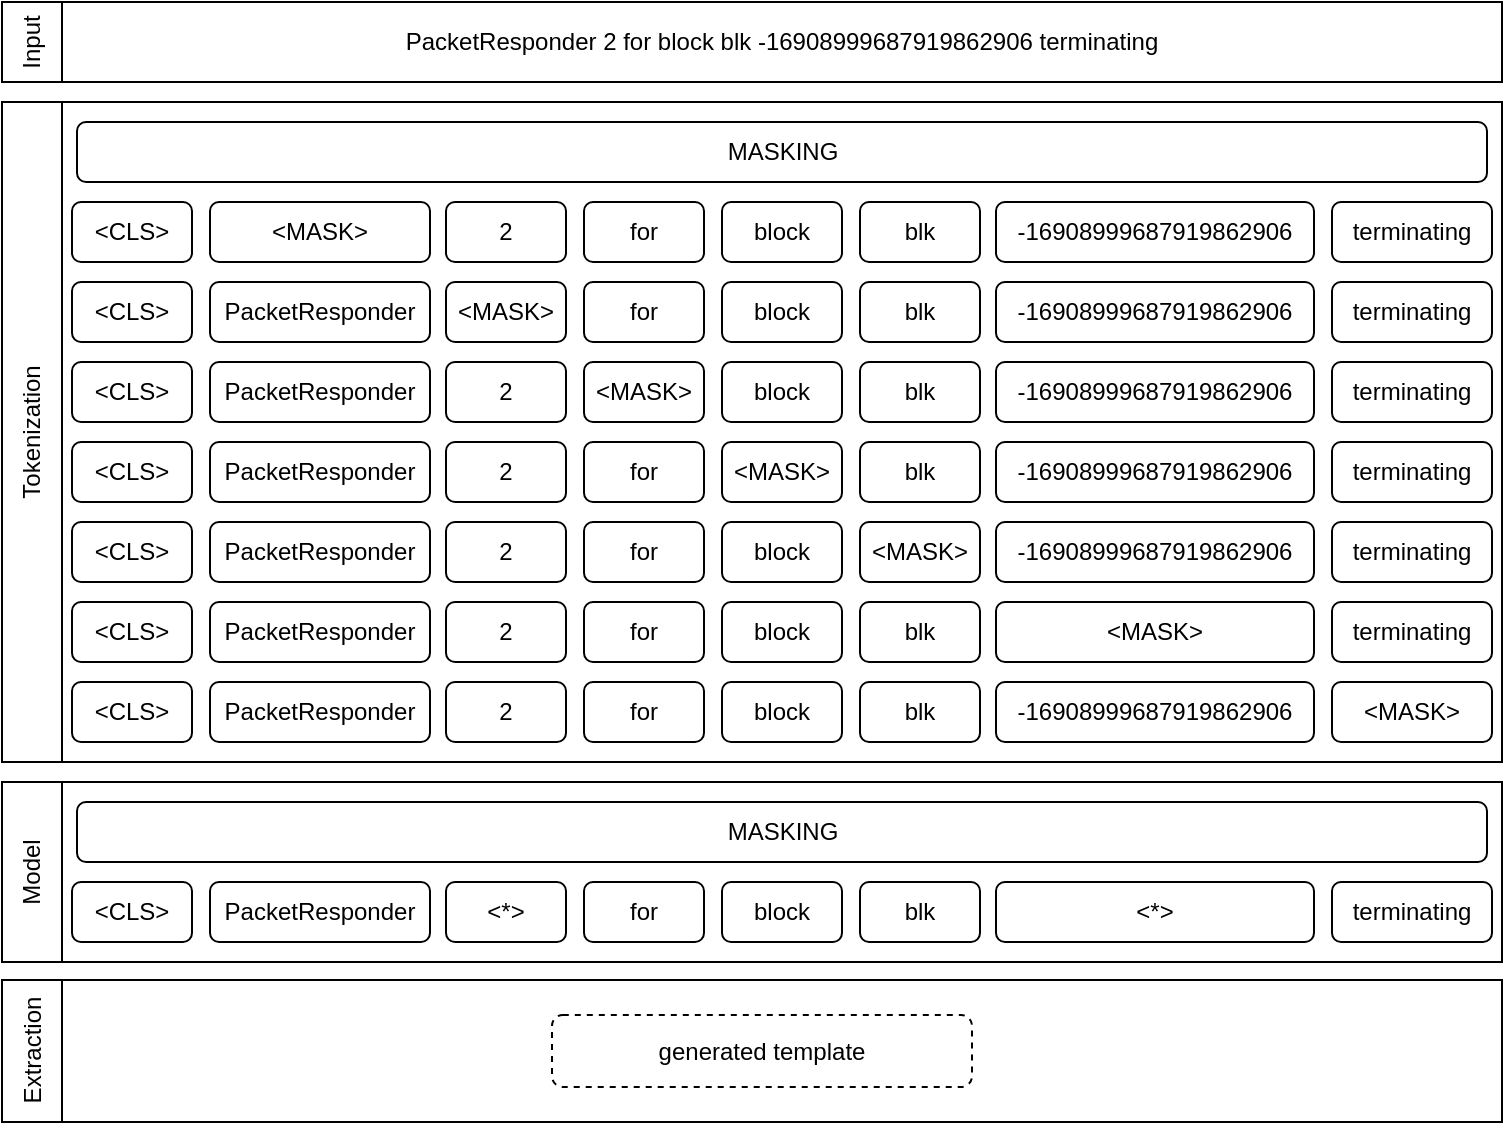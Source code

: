 <mxfile version="22.1.0" type="github">
  <diagram name="第 1 页" id="Vyd8Yfl46zsRTxP9km9b">
    <mxGraphModel dx="1434" dy="790" grid="1" gridSize="10" guides="1" tooltips="1" connect="1" arrows="1" fold="1" page="1" pageScale="1" pageWidth="827" pageHeight="1169" math="0" shadow="0">
      <root>
        <mxCell id="0" />
        <mxCell id="1" parent="0" />
        <mxCell id="wviYo3riZhgNv3Ex5qyw-1" value="" style="group" vertex="1" connectable="0" parent="1">
          <mxGeometry x="120" y="680" width="750" height="560" as="geometry" />
        </mxCell>
        <mxCell id="wviYo3riZhgNv3Ex5qyw-2" value="Input" style="rounded=0;whiteSpace=wrap;html=1;horizontal=0;" vertex="1" parent="wviYo3riZhgNv3Ex5qyw-1">
          <mxGeometry width="30" height="40" as="geometry" />
        </mxCell>
        <mxCell id="wviYo3riZhgNv3Ex5qyw-3" value="PacketResponder 2 for block blk -16908999687919862906 terminating" style="rounded=0;whiteSpace=wrap;html=1;" vertex="1" parent="wviYo3riZhgNv3Ex5qyw-1">
          <mxGeometry x="30" width="720" height="40" as="geometry" />
        </mxCell>
        <mxCell id="wviYo3riZhgNv3Ex5qyw-4" value="Tokenization" style="rounded=0;whiteSpace=wrap;html=1;horizontal=0;" vertex="1" parent="wviYo3riZhgNv3Ex5qyw-1">
          <mxGeometry y="50" width="30" height="330" as="geometry" />
        </mxCell>
        <mxCell id="wviYo3riZhgNv3Ex5qyw-5" value="" style="rounded=0;whiteSpace=wrap;html=1;" vertex="1" parent="wviYo3riZhgNv3Ex5qyw-1">
          <mxGeometry x="30" y="50" width="720" height="330" as="geometry" />
        </mxCell>
        <mxCell id="wviYo3riZhgNv3Ex5qyw-6" value="MASKING" style="rounded=1;whiteSpace=wrap;html=1;" vertex="1" parent="wviYo3riZhgNv3Ex5qyw-1">
          <mxGeometry x="37.5" y="60" width="705" height="30" as="geometry" />
        </mxCell>
        <mxCell id="wviYo3riZhgNv3Ex5qyw-7" value="&amp;lt;CLS&amp;gt;" style="rounded=1;whiteSpace=wrap;html=1;" vertex="1" parent="wviYo3riZhgNv3Ex5qyw-1">
          <mxGeometry x="35" y="100" width="60" height="30" as="geometry" />
        </mxCell>
        <mxCell id="wviYo3riZhgNv3Ex5qyw-8" value="&amp;lt;MASK&amp;gt;" style="rounded=1;whiteSpace=wrap;html=1;" vertex="1" parent="wviYo3riZhgNv3Ex5qyw-1">
          <mxGeometry x="104" y="100" width="110" height="30" as="geometry" />
        </mxCell>
        <mxCell id="wviYo3riZhgNv3Ex5qyw-9" value="2" style="rounded=1;whiteSpace=wrap;html=1;" vertex="1" parent="wviYo3riZhgNv3Ex5qyw-1">
          <mxGeometry x="222" y="100" width="60" height="30" as="geometry" />
        </mxCell>
        <mxCell id="wviYo3riZhgNv3Ex5qyw-10" value="for" style="rounded=1;whiteSpace=wrap;html=1;" vertex="1" parent="wviYo3riZhgNv3Ex5qyw-1">
          <mxGeometry x="291" y="100" width="60" height="30" as="geometry" />
        </mxCell>
        <mxCell id="wviYo3riZhgNv3Ex5qyw-11" value="block" style="rounded=1;whiteSpace=wrap;html=1;" vertex="1" parent="wviYo3riZhgNv3Ex5qyw-1">
          <mxGeometry x="360" y="100" width="60" height="30" as="geometry" />
        </mxCell>
        <mxCell id="wviYo3riZhgNv3Ex5qyw-12" value="blk" style="rounded=1;whiteSpace=wrap;html=1;" vertex="1" parent="wviYo3riZhgNv3Ex5qyw-1">
          <mxGeometry x="429" y="100" width="60" height="30" as="geometry" />
        </mxCell>
        <mxCell id="wviYo3riZhgNv3Ex5qyw-13" value="-16908999687919862906" style="rounded=1;whiteSpace=wrap;html=1;" vertex="1" parent="wviYo3riZhgNv3Ex5qyw-1">
          <mxGeometry x="497" y="100" width="159" height="30" as="geometry" />
        </mxCell>
        <mxCell id="wviYo3riZhgNv3Ex5qyw-14" value="terminating" style="rounded=1;whiteSpace=wrap;html=1;" vertex="1" parent="wviYo3riZhgNv3Ex5qyw-1">
          <mxGeometry x="665" y="100" width="80" height="30" as="geometry" />
        </mxCell>
        <mxCell id="wviYo3riZhgNv3Ex5qyw-15" value="&amp;lt;CLS&amp;gt;" style="rounded=1;whiteSpace=wrap;html=1;" vertex="1" parent="wviYo3riZhgNv3Ex5qyw-1">
          <mxGeometry x="35" y="140" width="60" height="30" as="geometry" />
        </mxCell>
        <mxCell id="wviYo3riZhgNv3Ex5qyw-16" value="PacketResponder" style="rounded=1;whiteSpace=wrap;html=1;" vertex="1" parent="wviYo3riZhgNv3Ex5qyw-1">
          <mxGeometry x="104" y="140" width="110" height="30" as="geometry" />
        </mxCell>
        <mxCell id="wviYo3riZhgNv3Ex5qyw-17" value="&amp;lt;MASK&amp;gt;" style="rounded=1;whiteSpace=wrap;html=1;" vertex="1" parent="wviYo3riZhgNv3Ex5qyw-1">
          <mxGeometry x="222" y="140" width="60" height="30" as="geometry" />
        </mxCell>
        <mxCell id="wviYo3riZhgNv3Ex5qyw-18" value="for" style="rounded=1;whiteSpace=wrap;html=1;" vertex="1" parent="wviYo3riZhgNv3Ex5qyw-1">
          <mxGeometry x="291" y="140" width="60" height="30" as="geometry" />
        </mxCell>
        <mxCell id="wviYo3riZhgNv3Ex5qyw-19" value="block" style="rounded=1;whiteSpace=wrap;html=1;" vertex="1" parent="wviYo3riZhgNv3Ex5qyw-1">
          <mxGeometry x="360" y="140" width="60" height="30" as="geometry" />
        </mxCell>
        <mxCell id="wviYo3riZhgNv3Ex5qyw-20" value="blk" style="rounded=1;whiteSpace=wrap;html=1;" vertex="1" parent="wviYo3riZhgNv3Ex5qyw-1">
          <mxGeometry x="429" y="140" width="60" height="30" as="geometry" />
        </mxCell>
        <mxCell id="wviYo3riZhgNv3Ex5qyw-21" value="-16908999687919862906" style="rounded=1;whiteSpace=wrap;html=1;" vertex="1" parent="wviYo3riZhgNv3Ex5qyw-1">
          <mxGeometry x="497" y="140" width="159" height="30" as="geometry" />
        </mxCell>
        <mxCell id="wviYo3riZhgNv3Ex5qyw-22" value="terminating" style="rounded=1;whiteSpace=wrap;html=1;" vertex="1" parent="wviYo3riZhgNv3Ex5qyw-1">
          <mxGeometry x="665" y="140" width="80" height="30" as="geometry" />
        </mxCell>
        <mxCell id="wviYo3riZhgNv3Ex5qyw-23" value="&amp;lt;CLS&amp;gt;" style="rounded=1;whiteSpace=wrap;html=1;" vertex="1" parent="wviYo3riZhgNv3Ex5qyw-1">
          <mxGeometry x="35" y="180" width="60" height="30" as="geometry" />
        </mxCell>
        <mxCell id="wviYo3riZhgNv3Ex5qyw-24" value="PacketResponder" style="rounded=1;whiteSpace=wrap;html=1;" vertex="1" parent="wviYo3riZhgNv3Ex5qyw-1">
          <mxGeometry x="104" y="180" width="110" height="30" as="geometry" />
        </mxCell>
        <mxCell id="wviYo3riZhgNv3Ex5qyw-25" value="2" style="rounded=1;whiteSpace=wrap;html=1;" vertex="1" parent="wviYo3riZhgNv3Ex5qyw-1">
          <mxGeometry x="222" y="180" width="60" height="30" as="geometry" />
        </mxCell>
        <mxCell id="wviYo3riZhgNv3Ex5qyw-26" value="&amp;lt;MASK&amp;gt;" style="rounded=1;whiteSpace=wrap;html=1;" vertex="1" parent="wviYo3riZhgNv3Ex5qyw-1">
          <mxGeometry x="291" y="180" width="60" height="30" as="geometry" />
        </mxCell>
        <mxCell id="wviYo3riZhgNv3Ex5qyw-27" value="block" style="rounded=1;whiteSpace=wrap;html=1;" vertex="1" parent="wviYo3riZhgNv3Ex5qyw-1">
          <mxGeometry x="360" y="180" width="60" height="30" as="geometry" />
        </mxCell>
        <mxCell id="wviYo3riZhgNv3Ex5qyw-28" value="blk" style="rounded=1;whiteSpace=wrap;html=1;" vertex="1" parent="wviYo3riZhgNv3Ex5qyw-1">
          <mxGeometry x="429" y="180" width="60" height="30" as="geometry" />
        </mxCell>
        <mxCell id="wviYo3riZhgNv3Ex5qyw-29" value="-16908999687919862906" style="rounded=1;whiteSpace=wrap;html=1;" vertex="1" parent="wviYo3riZhgNv3Ex5qyw-1">
          <mxGeometry x="497" y="180" width="159" height="30" as="geometry" />
        </mxCell>
        <mxCell id="wviYo3riZhgNv3Ex5qyw-30" value="terminating" style="rounded=1;whiteSpace=wrap;html=1;" vertex="1" parent="wviYo3riZhgNv3Ex5qyw-1">
          <mxGeometry x="665" y="180" width="80" height="30" as="geometry" />
        </mxCell>
        <mxCell id="wviYo3riZhgNv3Ex5qyw-31" value="&amp;lt;CLS&amp;gt;" style="rounded=1;whiteSpace=wrap;html=1;" vertex="1" parent="wviYo3riZhgNv3Ex5qyw-1">
          <mxGeometry x="35" y="220" width="60" height="30" as="geometry" />
        </mxCell>
        <mxCell id="wviYo3riZhgNv3Ex5qyw-32" value="PacketResponder" style="rounded=1;whiteSpace=wrap;html=1;" vertex="1" parent="wviYo3riZhgNv3Ex5qyw-1">
          <mxGeometry x="104" y="220" width="110" height="30" as="geometry" />
        </mxCell>
        <mxCell id="wviYo3riZhgNv3Ex5qyw-33" value="2" style="rounded=1;whiteSpace=wrap;html=1;" vertex="1" parent="wviYo3riZhgNv3Ex5qyw-1">
          <mxGeometry x="222" y="220" width="60" height="30" as="geometry" />
        </mxCell>
        <mxCell id="wviYo3riZhgNv3Ex5qyw-34" value="for" style="rounded=1;whiteSpace=wrap;html=1;" vertex="1" parent="wviYo3riZhgNv3Ex5qyw-1">
          <mxGeometry x="291" y="220" width="60" height="30" as="geometry" />
        </mxCell>
        <mxCell id="wviYo3riZhgNv3Ex5qyw-35" value="&amp;lt;MASK&amp;gt;" style="rounded=1;whiteSpace=wrap;html=1;" vertex="1" parent="wviYo3riZhgNv3Ex5qyw-1">
          <mxGeometry x="360" y="220" width="60" height="30" as="geometry" />
        </mxCell>
        <mxCell id="wviYo3riZhgNv3Ex5qyw-36" value="blk" style="rounded=1;whiteSpace=wrap;html=1;" vertex="1" parent="wviYo3riZhgNv3Ex5qyw-1">
          <mxGeometry x="429" y="220" width="60" height="30" as="geometry" />
        </mxCell>
        <mxCell id="wviYo3riZhgNv3Ex5qyw-37" value="-16908999687919862906" style="rounded=1;whiteSpace=wrap;html=1;" vertex="1" parent="wviYo3riZhgNv3Ex5qyw-1">
          <mxGeometry x="497" y="220" width="159" height="30" as="geometry" />
        </mxCell>
        <mxCell id="wviYo3riZhgNv3Ex5qyw-38" value="terminating" style="rounded=1;whiteSpace=wrap;html=1;" vertex="1" parent="wviYo3riZhgNv3Ex5qyw-1">
          <mxGeometry x="665" y="220" width="80" height="30" as="geometry" />
        </mxCell>
        <mxCell id="wviYo3riZhgNv3Ex5qyw-39" value="&amp;lt;CLS&amp;gt;" style="rounded=1;whiteSpace=wrap;html=1;" vertex="1" parent="wviYo3riZhgNv3Ex5qyw-1">
          <mxGeometry x="35" y="260" width="60" height="30" as="geometry" />
        </mxCell>
        <mxCell id="wviYo3riZhgNv3Ex5qyw-40" value="PacketResponder" style="rounded=1;whiteSpace=wrap;html=1;" vertex="1" parent="wviYo3riZhgNv3Ex5qyw-1">
          <mxGeometry x="104" y="260" width="110" height="30" as="geometry" />
        </mxCell>
        <mxCell id="wviYo3riZhgNv3Ex5qyw-41" value="2" style="rounded=1;whiteSpace=wrap;html=1;" vertex="1" parent="wviYo3riZhgNv3Ex5qyw-1">
          <mxGeometry x="222" y="260" width="60" height="30" as="geometry" />
        </mxCell>
        <mxCell id="wviYo3riZhgNv3Ex5qyw-42" value="for" style="rounded=1;whiteSpace=wrap;html=1;" vertex="1" parent="wviYo3riZhgNv3Ex5qyw-1">
          <mxGeometry x="291" y="260" width="60" height="30" as="geometry" />
        </mxCell>
        <mxCell id="wviYo3riZhgNv3Ex5qyw-43" value="block" style="rounded=1;whiteSpace=wrap;html=1;" vertex="1" parent="wviYo3riZhgNv3Ex5qyw-1">
          <mxGeometry x="360" y="260" width="60" height="30" as="geometry" />
        </mxCell>
        <mxCell id="wviYo3riZhgNv3Ex5qyw-44" value="&amp;lt;MASK&amp;gt;" style="rounded=1;whiteSpace=wrap;html=1;" vertex="1" parent="wviYo3riZhgNv3Ex5qyw-1">
          <mxGeometry x="429" y="260" width="60" height="30" as="geometry" />
        </mxCell>
        <mxCell id="wviYo3riZhgNv3Ex5qyw-45" value="-16908999687919862906" style="rounded=1;whiteSpace=wrap;html=1;" vertex="1" parent="wviYo3riZhgNv3Ex5qyw-1">
          <mxGeometry x="497" y="260" width="159" height="30" as="geometry" />
        </mxCell>
        <mxCell id="wviYo3riZhgNv3Ex5qyw-46" value="terminating" style="rounded=1;whiteSpace=wrap;html=1;" vertex="1" parent="wviYo3riZhgNv3Ex5qyw-1">
          <mxGeometry x="665" y="260" width="80" height="30" as="geometry" />
        </mxCell>
        <mxCell id="wviYo3riZhgNv3Ex5qyw-47" value="&amp;lt;CLS&amp;gt;" style="rounded=1;whiteSpace=wrap;html=1;" vertex="1" parent="wviYo3riZhgNv3Ex5qyw-1">
          <mxGeometry x="35" y="300" width="60" height="30" as="geometry" />
        </mxCell>
        <mxCell id="wviYo3riZhgNv3Ex5qyw-48" value="PacketResponder" style="rounded=1;whiteSpace=wrap;html=1;" vertex="1" parent="wviYo3riZhgNv3Ex5qyw-1">
          <mxGeometry x="104" y="300" width="110" height="30" as="geometry" />
        </mxCell>
        <mxCell id="wviYo3riZhgNv3Ex5qyw-49" value="2" style="rounded=1;whiteSpace=wrap;html=1;" vertex="1" parent="wviYo3riZhgNv3Ex5qyw-1">
          <mxGeometry x="222" y="300" width="60" height="30" as="geometry" />
        </mxCell>
        <mxCell id="wviYo3riZhgNv3Ex5qyw-50" value="for" style="rounded=1;whiteSpace=wrap;html=1;" vertex="1" parent="wviYo3riZhgNv3Ex5qyw-1">
          <mxGeometry x="291" y="300" width="60" height="30" as="geometry" />
        </mxCell>
        <mxCell id="wviYo3riZhgNv3Ex5qyw-51" value="block" style="rounded=1;whiteSpace=wrap;html=1;" vertex="1" parent="wviYo3riZhgNv3Ex5qyw-1">
          <mxGeometry x="360" y="300" width="60" height="30" as="geometry" />
        </mxCell>
        <mxCell id="wviYo3riZhgNv3Ex5qyw-52" value="blk" style="rounded=1;whiteSpace=wrap;html=1;" vertex="1" parent="wviYo3riZhgNv3Ex5qyw-1">
          <mxGeometry x="429" y="300" width="60" height="30" as="geometry" />
        </mxCell>
        <mxCell id="wviYo3riZhgNv3Ex5qyw-53" value="&amp;lt;MASK&amp;gt;" style="rounded=1;whiteSpace=wrap;html=1;" vertex="1" parent="wviYo3riZhgNv3Ex5qyw-1">
          <mxGeometry x="497" y="300" width="159" height="30" as="geometry" />
        </mxCell>
        <mxCell id="wviYo3riZhgNv3Ex5qyw-54" value="terminating" style="rounded=1;whiteSpace=wrap;html=1;" vertex="1" parent="wviYo3riZhgNv3Ex5qyw-1">
          <mxGeometry x="665" y="300" width="80" height="30" as="geometry" />
        </mxCell>
        <mxCell id="wviYo3riZhgNv3Ex5qyw-55" value="&amp;lt;CLS&amp;gt;" style="rounded=1;whiteSpace=wrap;html=1;" vertex="1" parent="wviYo3riZhgNv3Ex5qyw-1">
          <mxGeometry x="35" y="340" width="60" height="30" as="geometry" />
        </mxCell>
        <mxCell id="wviYo3riZhgNv3Ex5qyw-56" value="PacketResponder" style="rounded=1;whiteSpace=wrap;html=1;" vertex="1" parent="wviYo3riZhgNv3Ex5qyw-1">
          <mxGeometry x="104" y="340" width="110" height="30" as="geometry" />
        </mxCell>
        <mxCell id="wviYo3riZhgNv3Ex5qyw-57" value="2" style="rounded=1;whiteSpace=wrap;html=1;" vertex="1" parent="wviYo3riZhgNv3Ex5qyw-1">
          <mxGeometry x="222" y="340" width="60" height="30" as="geometry" />
        </mxCell>
        <mxCell id="wviYo3riZhgNv3Ex5qyw-58" value="for" style="rounded=1;whiteSpace=wrap;html=1;" vertex="1" parent="wviYo3riZhgNv3Ex5qyw-1">
          <mxGeometry x="291" y="340" width="60" height="30" as="geometry" />
        </mxCell>
        <mxCell id="wviYo3riZhgNv3Ex5qyw-59" value="block" style="rounded=1;whiteSpace=wrap;html=1;" vertex="1" parent="wviYo3riZhgNv3Ex5qyw-1">
          <mxGeometry x="360" y="340" width="60" height="30" as="geometry" />
        </mxCell>
        <mxCell id="wviYo3riZhgNv3Ex5qyw-60" value="blk" style="rounded=1;whiteSpace=wrap;html=1;" vertex="1" parent="wviYo3riZhgNv3Ex5qyw-1">
          <mxGeometry x="429" y="340" width="60" height="30" as="geometry" />
        </mxCell>
        <mxCell id="wviYo3riZhgNv3Ex5qyw-61" value="-16908999687919862906" style="rounded=1;whiteSpace=wrap;html=1;" vertex="1" parent="wviYo3riZhgNv3Ex5qyw-1">
          <mxGeometry x="497" y="340" width="159" height="30" as="geometry" />
        </mxCell>
        <mxCell id="wviYo3riZhgNv3Ex5qyw-62" value="&amp;lt;MASK&amp;gt;" style="rounded=1;whiteSpace=wrap;html=1;" vertex="1" parent="wviYo3riZhgNv3Ex5qyw-1">
          <mxGeometry x="665" y="340" width="80" height="30" as="geometry" />
        </mxCell>
        <mxCell id="wviYo3riZhgNv3Ex5qyw-63" value="Model" style="rounded=0;whiteSpace=wrap;html=1;horizontal=0;" vertex="1" parent="wviYo3riZhgNv3Ex5qyw-1">
          <mxGeometry y="390" width="30" height="90" as="geometry" />
        </mxCell>
        <mxCell id="wviYo3riZhgNv3Ex5qyw-64" value="" style="rounded=0;whiteSpace=wrap;html=1;" vertex="1" parent="wviYo3riZhgNv3Ex5qyw-1">
          <mxGeometry x="30" y="390" width="720" height="90" as="geometry" />
        </mxCell>
        <mxCell id="wviYo3riZhgNv3Ex5qyw-65" value="MASKING" style="rounded=1;whiteSpace=wrap;html=1;" vertex="1" parent="wviYo3riZhgNv3Ex5qyw-1">
          <mxGeometry x="37.5" y="400" width="705" height="30" as="geometry" />
        </mxCell>
        <mxCell id="wviYo3riZhgNv3Ex5qyw-66" value="&amp;lt;CLS&amp;gt;" style="rounded=1;whiteSpace=wrap;html=1;" vertex="1" parent="wviYo3riZhgNv3Ex5qyw-1">
          <mxGeometry x="35" y="440" width="60" height="30" as="geometry" />
        </mxCell>
        <mxCell id="wviYo3riZhgNv3Ex5qyw-67" value="PacketResponder" style="rounded=1;whiteSpace=wrap;html=1;" vertex="1" parent="wviYo3riZhgNv3Ex5qyw-1">
          <mxGeometry x="104" y="440" width="110" height="30" as="geometry" />
        </mxCell>
        <mxCell id="wviYo3riZhgNv3Ex5qyw-68" value="&amp;lt;*&amp;gt;" style="rounded=1;whiteSpace=wrap;html=1;" vertex="1" parent="wviYo3riZhgNv3Ex5qyw-1">
          <mxGeometry x="222" y="440" width="60" height="30" as="geometry" />
        </mxCell>
        <mxCell id="wviYo3riZhgNv3Ex5qyw-69" value="for" style="rounded=1;whiteSpace=wrap;html=1;" vertex="1" parent="wviYo3riZhgNv3Ex5qyw-1">
          <mxGeometry x="291" y="440" width="60" height="30" as="geometry" />
        </mxCell>
        <mxCell id="wviYo3riZhgNv3Ex5qyw-70" value="block" style="rounded=1;whiteSpace=wrap;html=1;" vertex="1" parent="wviYo3riZhgNv3Ex5qyw-1">
          <mxGeometry x="360" y="440" width="60" height="30" as="geometry" />
        </mxCell>
        <mxCell id="wviYo3riZhgNv3Ex5qyw-71" value="blk" style="rounded=1;whiteSpace=wrap;html=1;" vertex="1" parent="wviYo3riZhgNv3Ex5qyw-1">
          <mxGeometry x="429" y="440" width="60" height="30" as="geometry" />
        </mxCell>
        <mxCell id="wviYo3riZhgNv3Ex5qyw-72" value="&amp;lt;*&amp;gt;" style="rounded=1;whiteSpace=wrap;html=1;" vertex="1" parent="wviYo3riZhgNv3Ex5qyw-1">
          <mxGeometry x="497" y="440" width="159" height="30" as="geometry" />
        </mxCell>
        <mxCell id="wviYo3riZhgNv3Ex5qyw-73" value="terminating" style="rounded=1;whiteSpace=wrap;html=1;" vertex="1" parent="wviYo3riZhgNv3Ex5qyw-1">
          <mxGeometry x="665" y="440" width="80" height="30" as="geometry" />
        </mxCell>
        <mxCell id="wviYo3riZhgNv3Ex5qyw-74" value="Extraction" style="rounded=0;whiteSpace=wrap;html=1;horizontal=0;" vertex="1" parent="wviYo3riZhgNv3Ex5qyw-1">
          <mxGeometry y="489" width="30" height="71" as="geometry" />
        </mxCell>
        <mxCell id="wviYo3riZhgNv3Ex5qyw-75" value="" style="rounded=0;whiteSpace=wrap;html=1;" vertex="1" parent="wviYo3riZhgNv3Ex5qyw-1">
          <mxGeometry x="30" y="489" width="720" height="71" as="geometry" />
        </mxCell>
        <mxCell id="wviYo3riZhgNv3Ex5qyw-76" value="generated template" style="rounded=1;whiteSpace=wrap;html=1;dashed=1;" vertex="1" parent="wviYo3riZhgNv3Ex5qyw-1">
          <mxGeometry x="275" y="506.5" width="210" height="36" as="geometry" />
        </mxCell>
      </root>
    </mxGraphModel>
  </diagram>
</mxfile>
